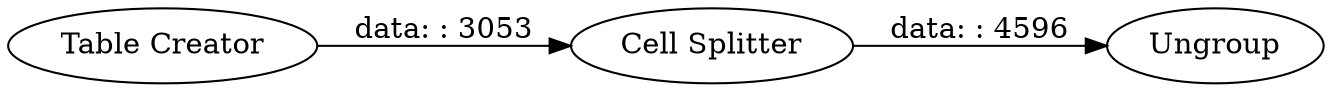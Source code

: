 digraph {
	"-6731393841977860502_3" [label=Ungroup]
	"-6731393841977860502_2" [label="Cell Splitter"]
	"-6731393841977860502_1" [label="Table Creator"]
	"-6731393841977860502_2" -> "-6731393841977860502_3" [label="data: : 4596"]
	"-6731393841977860502_1" -> "-6731393841977860502_2" [label="data: : 3053"]
	rankdir=LR
}
